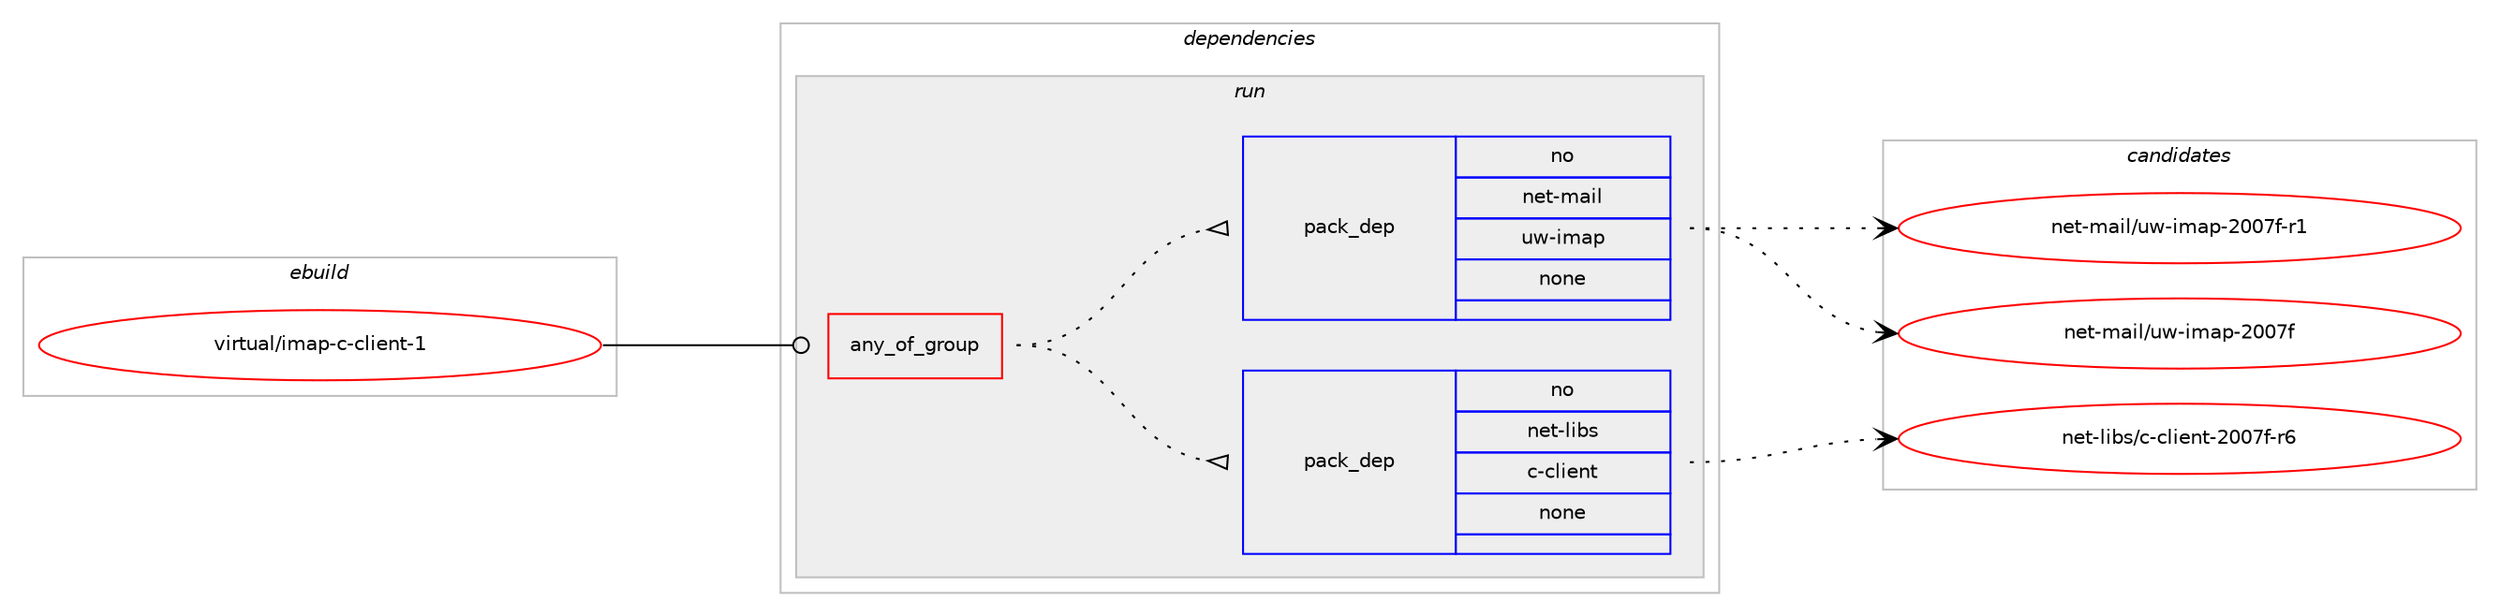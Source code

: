 digraph prolog {

# *************
# Graph options
# *************

newrank=true;
concentrate=true;
compound=true;
graph [rankdir=LR,fontname=Helvetica,fontsize=10,ranksep=1.5];#, ranksep=2.5, nodesep=0.2];
edge  [arrowhead=vee];
node  [fontname=Helvetica,fontsize=10];

# **********
# The ebuild
# **********

subgraph cluster_leftcol {
color=gray;
rank=same;
label=<<i>ebuild</i>>;
id [label="virtual/imap-c-client-1", color=red, width=4, href="../virtual/imap-c-client-1.svg"];
}

# ****************
# The dependencies
# ****************

subgraph cluster_midcol {
color=gray;
label=<<i>dependencies</i>>;
subgraph cluster_compile {
fillcolor="#eeeeee";
style=filled;
label=<<i>compile</i>>;
}
subgraph cluster_compileandrun {
fillcolor="#eeeeee";
style=filled;
label=<<i>compile and run</i>>;
}
subgraph cluster_run {
fillcolor="#eeeeee";
style=filled;
label=<<i>run</i>>;
subgraph any27836 {
dependency1741156 [label=<<TABLE BORDER="0" CELLBORDER="1" CELLSPACING="0" CELLPADDING="4"><TR><TD CELLPADDING="10">any_of_group</TD></TR></TABLE>>, shape=none, color=red];subgraph pack1249754 {
dependency1741157 [label=<<TABLE BORDER="0" CELLBORDER="1" CELLSPACING="0" CELLPADDING="4" WIDTH="220"><TR><TD ROWSPAN="6" CELLPADDING="30">pack_dep</TD></TR><TR><TD WIDTH="110">no</TD></TR><TR><TD>net-libs</TD></TR><TR><TD>c-client</TD></TR><TR><TD>none</TD></TR><TR><TD></TD></TR></TABLE>>, shape=none, color=blue];
}
dependency1741156:e -> dependency1741157:w [weight=20,style="dotted",arrowhead="oinv"];
subgraph pack1249755 {
dependency1741158 [label=<<TABLE BORDER="0" CELLBORDER="1" CELLSPACING="0" CELLPADDING="4" WIDTH="220"><TR><TD ROWSPAN="6" CELLPADDING="30">pack_dep</TD></TR><TR><TD WIDTH="110">no</TD></TR><TR><TD>net-mail</TD></TR><TR><TD>uw-imap</TD></TR><TR><TD>none</TD></TR><TR><TD></TD></TR></TABLE>>, shape=none, color=blue];
}
dependency1741156:e -> dependency1741158:w [weight=20,style="dotted",arrowhead="oinv"];
}
id:e -> dependency1741156:w [weight=20,style="solid",arrowhead="odot"];
}
}

# **************
# The candidates
# **************

subgraph cluster_choices {
rank=same;
color=gray;
label=<<i>candidates</i>>;

subgraph choice1249754 {
color=black;
nodesep=1;
choice11010111645108105981154799459910810510111011645504848551024511454 [label="net-libs/c-client-2007f-r6", color=red, width=4,href="../net-libs/c-client-2007f-r6.svg"];
dependency1741157:e -> choice11010111645108105981154799459910810510111011645504848551024511454:w [style=dotted,weight="100"];
}
subgraph choice1249755 {
color=black;
nodesep=1;
choice11010111645109971051084711711945105109971124550484855102 [label="net-mail/uw-imap-2007f", color=red, width=4,href="../net-mail/uw-imap-2007f.svg"];
choice110101116451099710510847117119451051099711245504848551024511449 [label="net-mail/uw-imap-2007f-r1", color=red, width=4,href="../net-mail/uw-imap-2007f-r1.svg"];
dependency1741158:e -> choice11010111645109971051084711711945105109971124550484855102:w [style=dotted,weight="100"];
dependency1741158:e -> choice110101116451099710510847117119451051099711245504848551024511449:w [style=dotted,weight="100"];
}
}

}
